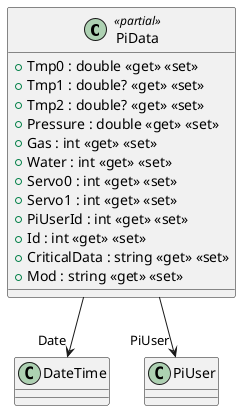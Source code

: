 @startuml
class PiData <<partial>> {
    + Tmp0 : double <<get>> <<set>>
    + Tmp1 : double? <<get>> <<set>>
    + Tmp2 : double? <<get>> <<set>>
    + Pressure : double <<get>> <<set>>
    + Gas : int <<get>> <<set>>
    + Water : int <<get>> <<set>>
    + Servo0 : int <<get>> <<set>>
    + Servo1 : int <<get>> <<set>>
    + PiUserId : int <<get>> <<set>>
    + Id : int <<get>> <<set>>
    + CriticalData : string <<get>> <<set>>
    + Mod : string <<get>> <<set>>
}
PiData --> "Date" DateTime
PiData --> "PiUser" PiUser
@enduml
